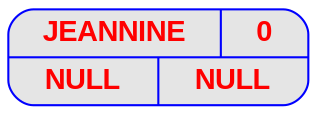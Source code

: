 digraph  {
	node [
		fontname  = "Arial bold" 
		fontsize  = "14"
		fontcolor = "red"
		style     = "rounded, filled"
		shape     = "record"
		fillcolor = "grey90"
		color     = "blue"
		width     = "2"
	]

	edge [
		color     = "blue"
	]

	JEANNINE
 [label = "{{<c> JEANNINE
 | <b> 0}| { <g> | <d>}}"];
	JEANNINE
 [label = "{{<c> JEANNINE
 | <b> 0}| { <g> NULL | <d> NULL}}"];
}
